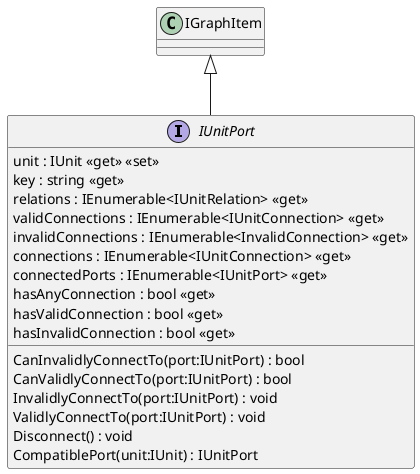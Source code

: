 @startuml
interface IUnitPort {
    unit : IUnit <<get>> <<set>>
    key : string <<get>>
    relations : IEnumerable<IUnitRelation> <<get>>
    validConnections : IEnumerable<IUnitConnection> <<get>>
    invalidConnections : IEnumerable<InvalidConnection> <<get>>
    connections : IEnumerable<IUnitConnection> <<get>>
    connectedPorts : IEnumerable<IUnitPort> <<get>>
    hasAnyConnection : bool <<get>>
    hasValidConnection : bool <<get>>
    hasInvalidConnection : bool <<get>>
    CanInvalidlyConnectTo(port:IUnitPort) : bool
    CanValidlyConnectTo(port:IUnitPort) : bool
    InvalidlyConnectTo(port:IUnitPort) : void
    ValidlyConnectTo(port:IUnitPort) : void
    Disconnect() : void
    CompatiblePort(unit:IUnit) : IUnitPort
}
IGraphItem <|-- IUnitPort
@enduml
